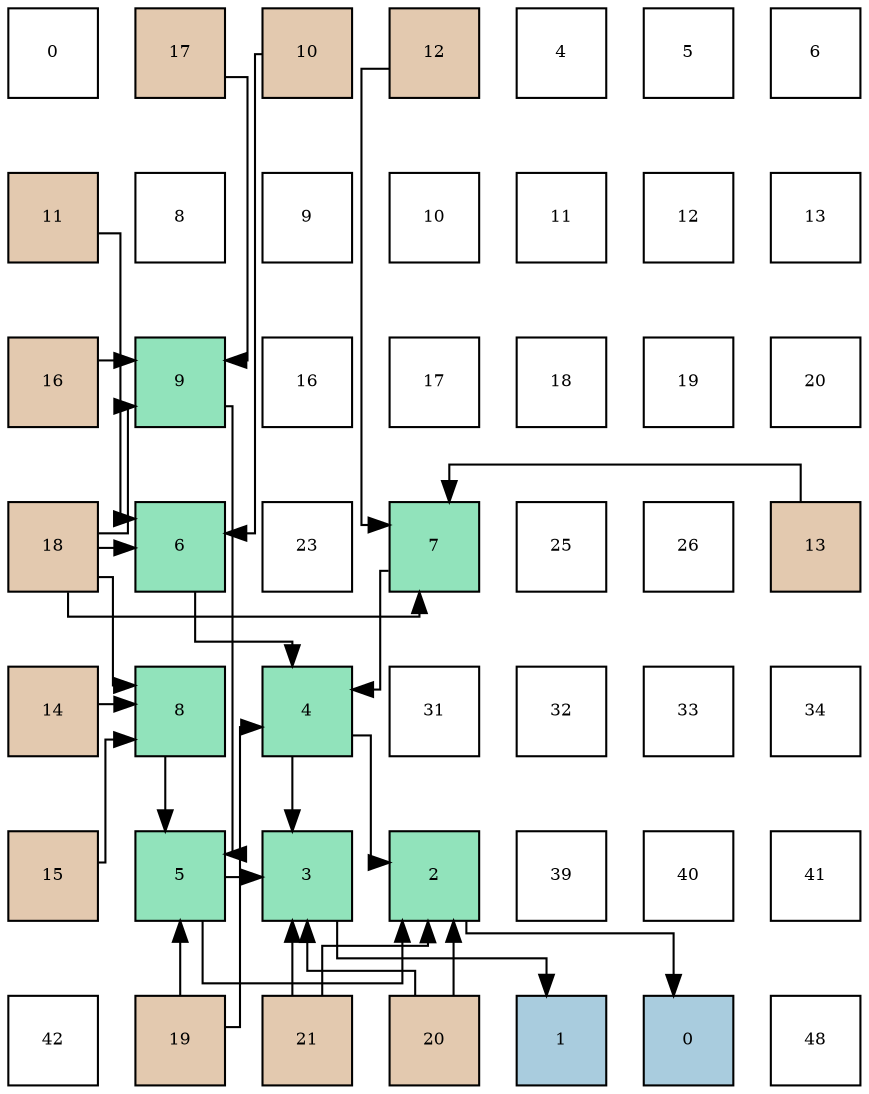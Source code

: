 digraph layout{
 rankdir=TB;
 splines=ortho;
 node [style=filled shape=square fixedsize=true width=0.6];
0[label="0", fontsize=8, fillcolor="#ffffff"];
1[label="17", fontsize=8, fillcolor="#e3c9af"];
2[label="10", fontsize=8, fillcolor="#e3c9af"];
3[label="12", fontsize=8, fillcolor="#e3c9af"];
4[label="4", fontsize=8, fillcolor="#ffffff"];
5[label="5", fontsize=8, fillcolor="#ffffff"];
6[label="6", fontsize=8, fillcolor="#ffffff"];
7[label="11", fontsize=8, fillcolor="#e3c9af"];
8[label="8", fontsize=8, fillcolor="#ffffff"];
9[label="9", fontsize=8, fillcolor="#ffffff"];
10[label="10", fontsize=8, fillcolor="#ffffff"];
11[label="11", fontsize=8, fillcolor="#ffffff"];
12[label="12", fontsize=8, fillcolor="#ffffff"];
13[label="13", fontsize=8, fillcolor="#ffffff"];
14[label="16", fontsize=8, fillcolor="#e3c9af"];
15[label="9", fontsize=8, fillcolor="#91e3bb"];
16[label="16", fontsize=8, fillcolor="#ffffff"];
17[label="17", fontsize=8, fillcolor="#ffffff"];
18[label="18", fontsize=8, fillcolor="#ffffff"];
19[label="19", fontsize=8, fillcolor="#ffffff"];
20[label="20", fontsize=8, fillcolor="#ffffff"];
21[label="18", fontsize=8, fillcolor="#e3c9af"];
22[label="6", fontsize=8, fillcolor="#91e3bb"];
23[label="23", fontsize=8, fillcolor="#ffffff"];
24[label="7", fontsize=8, fillcolor="#91e3bb"];
25[label="25", fontsize=8, fillcolor="#ffffff"];
26[label="26", fontsize=8, fillcolor="#ffffff"];
27[label="13", fontsize=8, fillcolor="#e3c9af"];
28[label="14", fontsize=8, fillcolor="#e3c9af"];
29[label="8", fontsize=8, fillcolor="#91e3bb"];
30[label="4", fontsize=8, fillcolor="#91e3bb"];
31[label="31", fontsize=8, fillcolor="#ffffff"];
32[label="32", fontsize=8, fillcolor="#ffffff"];
33[label="33", fontsize=8, fillcolor="#ffffff"];
34[label="34", fontsize=8, fillcolor="#ffffff"];
35[label="15", fontsize=8, fillcolor="#e3c9af"];
36[label="5", fontsize=8, fillcolor="#91e3bb"];
37[label="3", fontsize=8, fillcolor="#91e3bb"];
38[label="2", fontsize=8, fillcolor="#91e3bb"];
39[label="39", fontsize=8, fillcolor="#ffffff"];
40[label="40", fontsize=8, fillcolor="#ffffff"];
41[label="41", fontsize=8, fillcolor="#ffffff"];
42[label="42", fontsize=8, fillcolor="#ffffff"];
43[label="19", fontsize=8, fillcolor="#e3c9af"];
44[label="21", fontsize=8, fillcolor="#e3c9af"];
45[label="20", fontsize=8, fillcolor="#e3c9af"];
46[label="1", fontsize=8, fillcolor="#a9ccde"];
47[label="0", fontsize=8, fillcolor="#a9ccde"];
48[label="48", fontsize=8, fillcolor="#ffffff"];
edge [constraint=false, style=vis];38 -> 47;
37 -> 46;
30 -> 38;
30 -> 37;
36 -> 38;
36 -> 37;
22 -> 30;
24 -> 30;
29 -> 36;
15 -> 36;
2 -> 22;
7 -> 22;
3 -> 24;
27 -> 24;
28 -> 29;
35 -> 29;
14 -> 15;
1 -> 15;
21 -> 22;
21 -> 24;
21 -> 29;
21 -> 15;
43 -> 30;
43 -> 36;
45 -> 38;
45 -> 37;
44 -> 38;
44 -> 37;
edge [constraint=true, style=invis];
0 -> 7 -> 14 -> 21 -> 28 -> 35 -> 42;
1 -> 8 -> 15 -> 22 -> 29 -> 36 -> 43;
2 -> 9 -> 16 -> 23 -> 30 -> 37 -> 44;
3 -> 10 -> 17 -> 24 -> 31 -> 38 -> 45;
4 -> 11 -> 18 -> 25 -> 32 -> 39 -> 46;
5 -> 12 -> 19 -> 26 -> 33 -> 40 -> 47;
6 -> 13 -> 20 -> 27 -> 34 -> 41 -> 48;
rank = same {0 -> 1 -> 2 -> 3 -> 4 -> 5 -> 6};
rank = same {7 -> 8 -> 9 -> 10 -> 11 -> 12 -> 13};
rank = same {14 -> 15 -> 16 -> 17 -> 18 -> 19 -> 20};
rank = same {21 -> 22 -> 23 -> 24 -> 25 -> 26 -> 27};
rank = same {28 -> 29 -> 30 -> 31 -> 32 -> 33 -> 34};
rank = same {35 -> 36 -> 37 -> 38 -> 39 -> 40 -> 41};
rank = same {42 -> 43 -> 44 -> 45 -> 46 -> 47 -> 48};
}